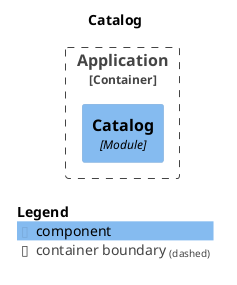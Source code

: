 @startuml
set separator none
title Catalog

top to bottom direction

!include <C4/C4>
!include <C4/C4_Context>
!include <C4/C4_Component>

Container_Boundary("Application.Application_boundary", "Application", $tags="") {
  Component(Application.Application.Catalog, "Catalog", $techn="Module", $descr="", $tags="", $link="")
}


SHOW_LEGEND(true)
@enduml